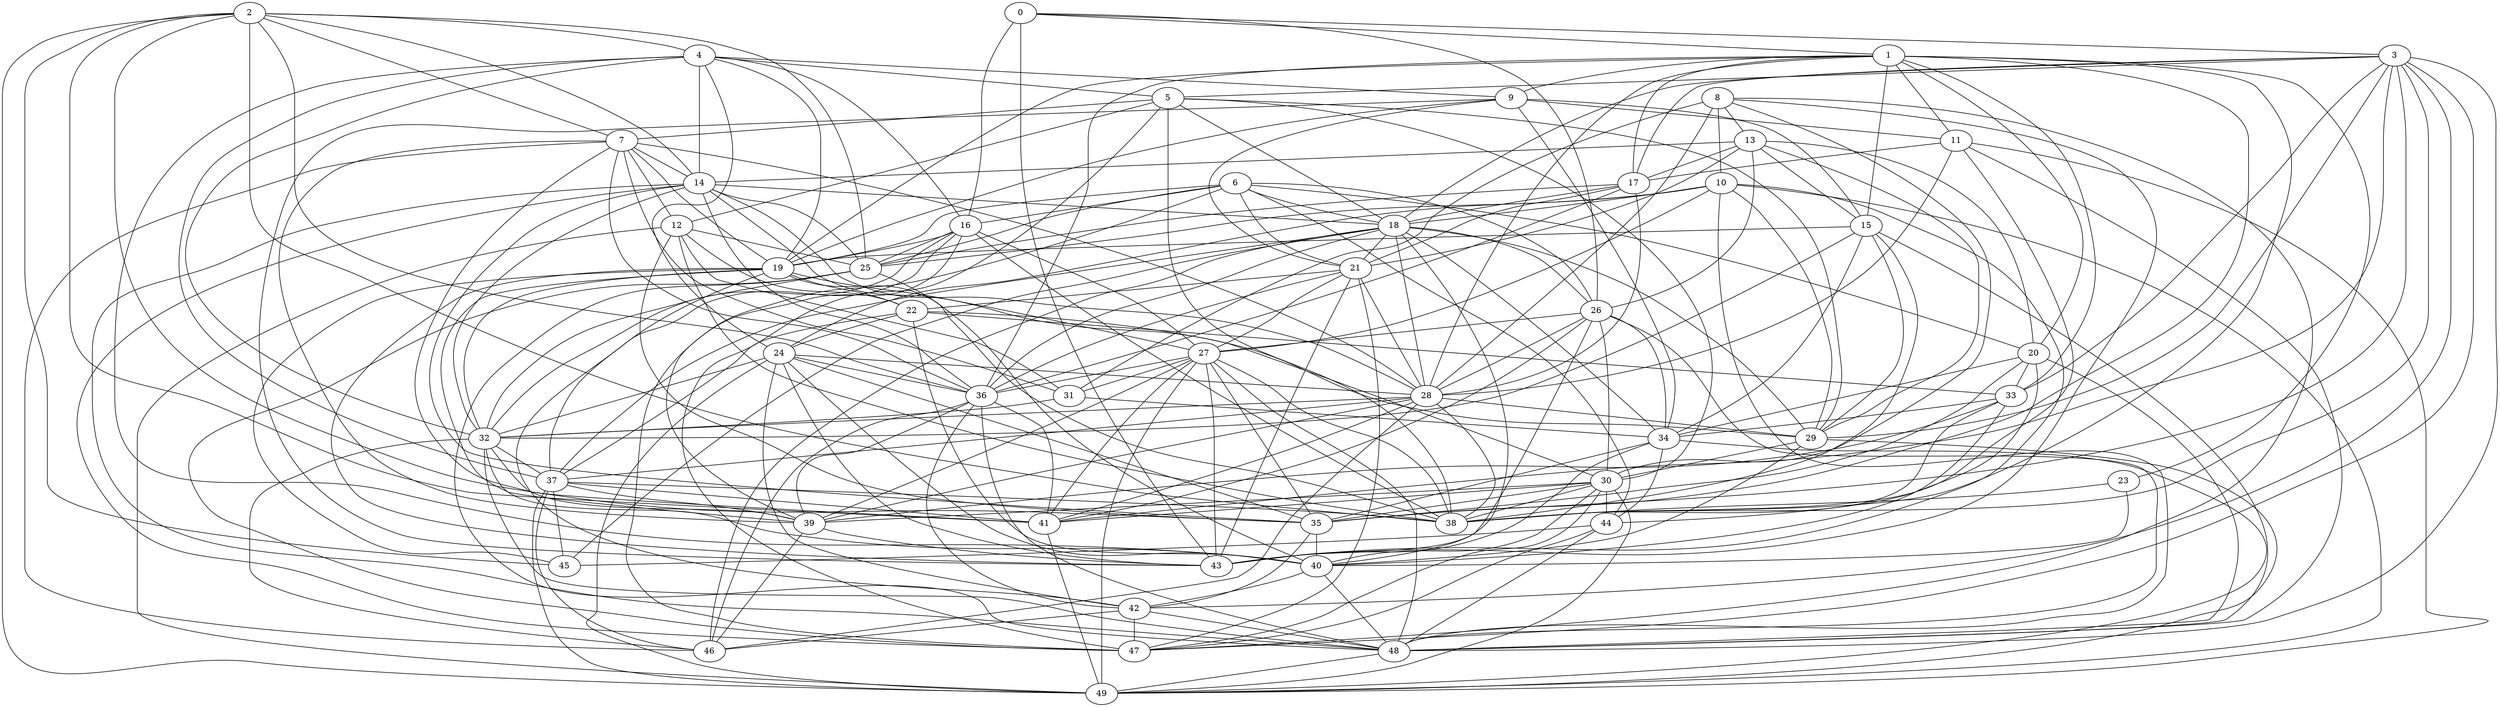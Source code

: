 strict graph {
0;
1;
2;
3;
4;
5;
6;
7;
8;
9;
10;
11;
12;
13;
14;
15;
16;
17;
18;
19;
20;
21;
22;
23;
24;
25;
26;
27;
28;
29;
30;
31;
32;
33;
34;
35;
36;
37;
38;
39;
40;
41;
42;
43;
44;
45;
46;
47;
48;
49;
0 -- 1 [weight=1];
0 -- 3 [weight=4];
0 -- 16 [weight=4];
0 -- 26 [weight=2];
0 -- 43 [weight=10];
1 -- 9 [weight=10];
1 -- 11 [weight=5];
1 -- 15 [weight=10];
1 -- 17 [weight=9];
1 -- 19 [weight=7];
1 -- 20 [weight=3];
1 -- 23 [weight=7];
1 -- 28 [weight=8];
1 -- 33 [weight=10];
1 -- 35 [weight=2];
1 -- 36 [weight=5];
1 -- 38 [weight=9];
2 -- 4 [weight=9];
2 -- 7 [weight=1];
2 -- 14 [weight=10];
2 -- 25 [weight=2];
2 -- 35 [weight=7];
2 -- 36 [weight=3];
2 -- 38 [weight=8];
2 -- 41 [weight=5];
2 -- 45 [weight=1];
2 -- 49 [weight=10];
3 -- 5 [weight=7];
3 -- 17 [weight=5];
3 -- 18 [weight=1];
3 -- 29 [weight=4];
3 -- 33 [weight=4];
3 -- 35 [weight=6];
3 -- 38 [weight=3];
3 -- 41 [weight=3];
3 -- 42 [weight=4];
3 -- 47 [weight=10];
3 -- 48 [weight=5];
4 -- 5 [weight=2];
4 -- 9 [weight=4];
4 -- 14 [weight=9];
4 -- 16 [weight=5];
4 -- 19 [weight=9];
4 -- 24 [weight=4];
4 -- 32 [weight=1];
4 -- 37 [weight=5];
4 -- 40 [weight=5];
5 -- 7 [weight=3];
5 -- 12 [weight=6];
5 -- 18 [weight=2];
5 -- 29 [weight=8];
5 -- 30 [weight=3];
5 -- 38 [weight=5];
5 -- 47 [weight=9];
6 -- 16 [weight=3];
6 -- 18 [weight=2];
6 -- 19 [weight=3];
6 -- 20 [weight=8];
6 -- 21 [weight=2];
6 -- 25 [weight=3];
6 -- 26 [weight=7];
6 -- 44 [weight=1];
6 -- 47 [weight=6];
7 -- 12 [weight=10];
7 -- 14 [weight=4];
7 -- 19 [weight=3];
7 -- 28 [weight=2];
7 -- 31 [weight=7];
7 -- 36 [weight=1];
7 -- 39 [weight=2];
7 -- 41 [weight=6];
7 -- 46 [weight=3];
8 -- 10 [weight=3];
8 -- 13 [weight=5];
8 -- 28 [weight=4];
8 -- 30 [weight=1];
8 -- 31 [weight=10];
8 -- 43 [weight=9];
8 -- 47 [weight=1];
9 -- 11 [weight=5];
9 -- 15 [weight=9];
9 -- 19 [weight=1];
9 -- 21 [weight=2];
9 -- 34 [weight=5];
9 -- 43 [weight=4];
10 -- 18 [weight=9];
10 -- 24 [weight=3];
10 -- 25 [weight=7];
10 -- 27 [weight=1];
10 -- 29 [weight=8];
10 -- 43 [weight=9];
10 -- 48 [weight=3];
10 -- 49 [weight=10];
11 -- 17 [weight=3];
11 -- 28 [weight=10];
11 -- 38 [weight=2];
11 -- 48 [weight=2];
11 -- 49 [weight=8];
12 -- 22 [weight=7];
12 -- 25 [weight=3];
12 -- 31 [weight=4];
12 -- 35 [weight=9];
12 -- 38 [weight=8];
12 -- 49 [weight=6];
13 -- 14 [weight=9];
13 -- 15 [weight=7];
13 -- 17 [weight=6];
13 -- 20 [weight=1];
13 -- 21 [weight=8];
13 -- 26 [weight=8];
13 -- 29 [weight=7];
14 -- 18 [weight=1];
14 -- 25 [weight=9];
14 -- 27 [weight=5];
14 -- 28 [weight=7];
14 -- 32 [weight=7];
14 -- 35 [weight=2];
14 -- 36 [weight=4];
14 -- 47 [weight=8];
14 -- 48 [weight=9];
15 -- 19 [weight=3];
15 -- 29 [weight=6];
15 -- 32 [weight=9];
15 -- 34 [weight=9];
15 -- 38 [weight=8];
15 -- 48 [weight=9];
16 -- 19 [weight=2];
16 -- 25 [weight=5];
16 -- 27 [weight=3];
16 -- 32 [weight=3];
16 -- 38 [weight=6];
16 -- 39 [weight=5];
16 -- 42 [weight=6];
17 -- 18 [weight=4];
17 -- 21 [weight=6];
17 -- 25 [weight=8];
17 -- 28 [weight=5];
17 -- 36 [weight=1];
18 -- 21 [weight=10];
18 -- 26 [weight=5];
18 -- 28 [weight=4];
18 -- 29 [weight=6];
18 -- 34 [weight=5];
18 -- 36 [weight=9];
18 -- 37 [weight=3];
18 -- 40 [weight=9];
18 -- 45 [weight=6];
18 -- 46 [weight=5];
19 -- 22 [weight=7];
19 -- 30 [weight=9];
19 -- 32 [weight=1];
19 -- 37 [weight=3];
19 -- 38 [weight=1];
19 -- 39 [weight=2];
19 -- 43 [weight=5];
19 -- 45 [weight=5];
20 -- 33 [weight=10];
20 -- 34 [weight=1];
20 -- 35 [weight=7];
20 -- 44 [weight=7];
20 -- 48 [weight=4];
21 -- 22 [weight=1];
21 -- 27 [weight=5];
21 -- 28 [weight=3];
21 -- 36 [weight=5];
21 -- 43 [weight=9];
21 -- 47 [weight=3];
22 -- 24 [weight=7];
22 -- 29 [weight=6];
22 -- 33 [weight=2];
22 -- 37 [weight=3];
22 -- 40 [weight=8];
23 -- 38 [weight=5];
23 -- 40 [weight=9];
24 -- 28 [weight=6];
24 -- 32 [weight=3];
24 -- 35 [weight=7];
24 -- 36 [weight=6];
24 -- 40 [weight=9];
24 -- 42 [weight=3];
24 -- 43 [weight=10];
24 -- 49 [weight=7];
25 -- 32 [weight=2];
25 -- 40 [weight=1];
25 -- 47 [weight=1];
25 -- 48 [weight=4];
26 -- 27 [weight=8];
26 -- 28 [weight=6];
26 -- 30 [weight=7];
26 -- 34 [weight=9];
26 -- 41 [weight=9];
26 -- 43 [weight=4];
26 -- 48 [weight=8];
27 -- 31 [weight=2];
27 -- 35 [weight=8];
27 -- 36 [weight=5];
27 -- 38 [weight=5];
27 -- 39 [weight=3];
27 -- 41 [weight=7];
27 -- 43 [weight=8];
27 -- 48 [weight=8];
27 -- 49 [weight=9];
28 -- 29 [weight=3];
28 -- 32 [weight=3];
28 -- 37 [weight=9];
28 -- 38 [weight=4];
28 -- 39 [weight=1];
28 -- 41 [weight=2];
28 -- 46 [weight=8];
29 -- 30 [weight=3];
29 -- 40 [weight=2];
29 -- 49 [weight=2];
30 -- 35 [weight=8];
30 -- 38 [weight=6];
30 -- 39 [weight=10];
30 -- 40 [weight=7];
30 -- 41 [weight=6];
30 -- 44 [weight=1];
30 -- 47 [weight=2];
30 -- 49 [weight=2];
31 -- 32 [weight=5];
31 -- 34 [weight=8];
32 -- 37 [weight=3];
32 -- 39 [weight=2];
32 -- 40 [weight=7];
32 -- 46 [weight=7];
32 -- 48 [weight=6];
33 -- 34 [weight=1];
33 -- 38 [weight=9];
33 -- 39 [weight=5];
33 -- 40 [weight=4];
34 -- 35 [weight=8];
34 -- 43 [weight=8];
34 -- 44 [weight=6];
34 -- 49 [weight=2];
35 -- 40 [weight=10];
35 -- 42 [weight=1];
36 -- 39 [weight=2];
36 -- 41 [weight=2];
36 -- 42 [weight=6];
36 -- 46 [weight=3];
36 -- 48 [weight=2];
37 -- 38 [weight=10];
37 -- 39 [weight=3];
37 -- 41 [weight=10];
37 -- 45 [weight=4];
37 -- 46 [weight=4];
37 -- 49 [weight=2];
39 -- 43 [weight=2];
39 -- 46 [weight=5];
40 -- 42 [weight=5];
40 -- 48 [weight=10];
41 -- 49 [weight=10];
42 -- 46 [weight=10];
42 -- 47 [weight=5];
42 -- 48 [weight=7];
44 -- 45 [weight=10];
44 -- 47 [weight=7];
44 -- 48 [weight=3];
48 -- 49 [weight=4];
}
